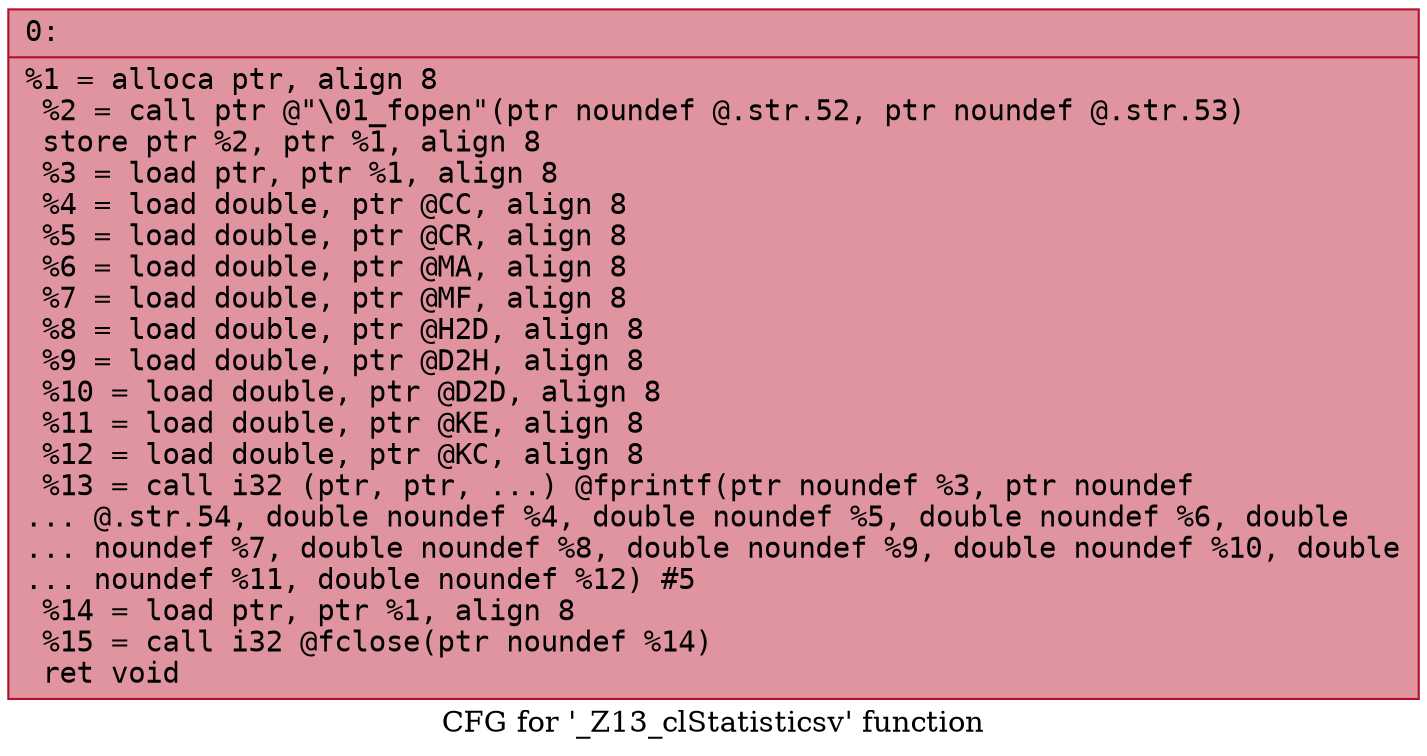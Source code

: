 digraph "CFG for '_Z13_clStatisticsv' function" {
	label="CFG for '_Z13_clStatisticsv' function";

	Node0x600000d0b7f0 [shape=record,color="#b70d28ff", style=filled, fillcolor="#b70d2870" fontname="Courier",label="{0:\l|  %1 = alloca ptr, align 8\l  %2 = call ptr @\"\\01_fopen\"(ptr noundef @.str.52, ptr noundef @.str.53)\l  store ptr %2, ptr %1, align 8\l  %3 = load ptr, ptr %1, align 8\l  %4 = load double, ptr @CC, align 8\l  %5 = load double, ptr @CR, align 8\l  %6 = load double, ptr @MA, align 8\l  %7 = load double, ptr @MF, align 8\l  %8 = load double, ptr @H2D, align 8\l  %9 = load double, ptr @D2H, align 8\l  %10 = load double, ptr @D2D, align 8\l  %11 = load double, ptr @KE, align 8\l  %12 = load double, ptr @KC, align 8\l  %13 = call i32 (ptr, ptr, ...) @fprintf(ptr noundef %3, ptr noundef\l... @.str.54, double noundef %4, double noundef %5, double noundef %6, double\l... noundef %7, double noundef %8, double noundef %9, double noundef %10, double\l... noundef %11, double noundef %12) #5\l  %14 = load ptr, ptr %1, align 8\l  %15 = call i32 @fclose(ptr noundef %14)\l  ret void\l}"];
}

